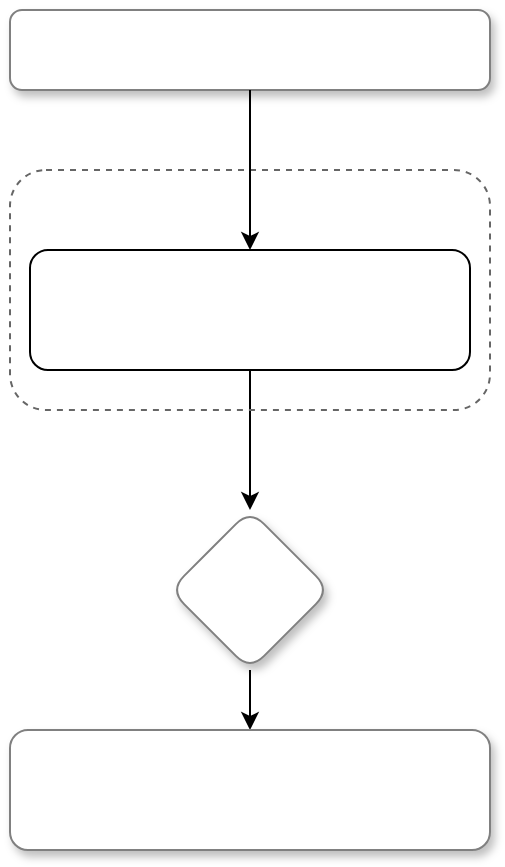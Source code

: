 <mxfile version="24.0.1" type="github">
  <diagram id="C5RBs43oDa-KdzZeNtuy" name="Page-1">
    <mxGraphModel dx="989" dy="1714" grid="1" gridSize="10" guides="1" tooltips="1" connect="1" arrows="1" fold="1" page="1" pageScale="1" pageWidth="827" pageHeight="1169" math="0" shadow="0">
      <root>
        <mxCell id="WIyWlLk6GJQsqaUBKTNV-0" />
        <mxCell id="WIyWlLk6GJQsqaUBKTNV-1" parent="WIyWlLk6GJQsqaUBKTNV-0" />
        <mxCell id="P6T2kwmTpYr2gfWhr5WO-3" value="" style="edgeStyle=orthogonalEdgeStyle;rounded=0;orthogonalLoop=1;jettySize=auto;html=1;exitX=0.5;exitY=1;exitDx=0;exitDy=0;" edge="1" parent="WIyWlLk6GJQsqaUBKTNV-1" source="P6T2kwmTpYr2gfWhr5WO-8" target="P6T2kwmTpYr2gfWhr5WO-2">
          <mxGeometry relative="1" as="geometry" />
        </mxCell>
        <mxCell id="P6T2kwmTpYr2gfWhr5WO-0" value="" style="rounded=1;whiteSpace=wrap;html=1;fillColor=none;fillStyle=solid;glass=0;shadow=0;textShadow=0;strokeColor=#666666;strokeWidth=1;fontColor=#333333;dashed=1;" vertex="1" parent="WIyWlLk6GJQsqaUBKTNV-1">
          <mxGeometry x="160" width="240" height="120" as="geometry" />
        </mxCell>
        <mxCell id="P6T2kwmTpYr2gfWhr5WO-5" value="" style="edgeStyle=orthogonalEdgeStyle;rounded=0;orthogonalLoop=1;jettySize=auto;html=1;" edge="1" parent="WIyWlLk6GJQsqaUBKTNV-1" source="P6T2kwmTpYr2gfWhr5WO-2" target="P6T2kwmTpYr2gfWhr5WO-4">
          <mxGeometry relative="1" as="geometry" />
        </mxCell>
        <mxCell id="P6T2kwmTpYr2gfWhr5WO-2" value="" style="rhombus;whiteSpace=wrap;html=1;strokeColor=#808080;rounded=1;fillStyle=solid;glass=0;shadow=1;gradientColor=none;strokeWidth=1;" vertex="1" parent="WIyWlLk6GJQsqaUBKTNV-1">
          <mxGeometry x="240" y="170" width="80" height="80" as="geometry" />
        </mxCell>
        <mxCell id="P6T2kwmTpYr2gfWhr5WO-4" value="" style="whiteSpace=wrap;html=1;strokeColor=#808080;rounded=1;fillStyle=solid;glass=0;shadow=1;gradientColor=none;strokeWidth=1;" vertex="1" parent="WIyWlLk6GJQsqaUBKTNV-1">
          <mxGeometry x="160" y="280" width="240" height="60" as="geometry" />
        </mxCell>
        <mxCell id="P6T2kwmTpYr2gfWhr5WO-6" value="" style="rounded=1;whiteSpace=wrap;html=1;fillColor=default;fillStyle=solid;glass=0;shadow=1;textShadow=1;gradientColor=none;strokeColor=#808080;strokeWidth=1;" vertex="1" parent="WIyWlLk6GJQsqaUBKTNV-1">
          <mxGeometry x="160" y="-80" width="240" height="40" as="geometry" />
        </mxCell>
        <mxCell id="P6T2kwmTpYr2gfWhr5WO-8" value="" style="rounded=1;whiteSpace=wrap;html=1;" vertex="1" parent="WIyWlLk6GJQsqaUBKTNV-1">
          <mxGeometry x="170" y="40" width="220" height="60" as="geometry" />
        </mxCell>
        <mxCell id="P6T2kwmTpYr2gfWhr5WO-9" value="" style="endArrow=classic;html=1;rounded=0;exitX=0.5;exitY=1;exitDx=0;exitDy=0;entryX=0.5;entryY=0;entryDx=0;entryDy=0;" edge="1" parent="WIyWlLk6GJQsqaUBKTNV-1" source="P6T2kwmTpYr2gfWhr5WO-6" target="P6T2kwmTpYr2gfWhr5WO-8">
          <mxGeometry width="50" height="50" relative="1" as="geometry">
            <mxPoint x="430" y="120" as="sourcePoint" />
            <mxPoint x="480" y="70" as="targetPoint" />
          </mxGeometry>
        </mxCell>
      </root>
    </mxGraphModel>
  </diagram>
</mxfile>
